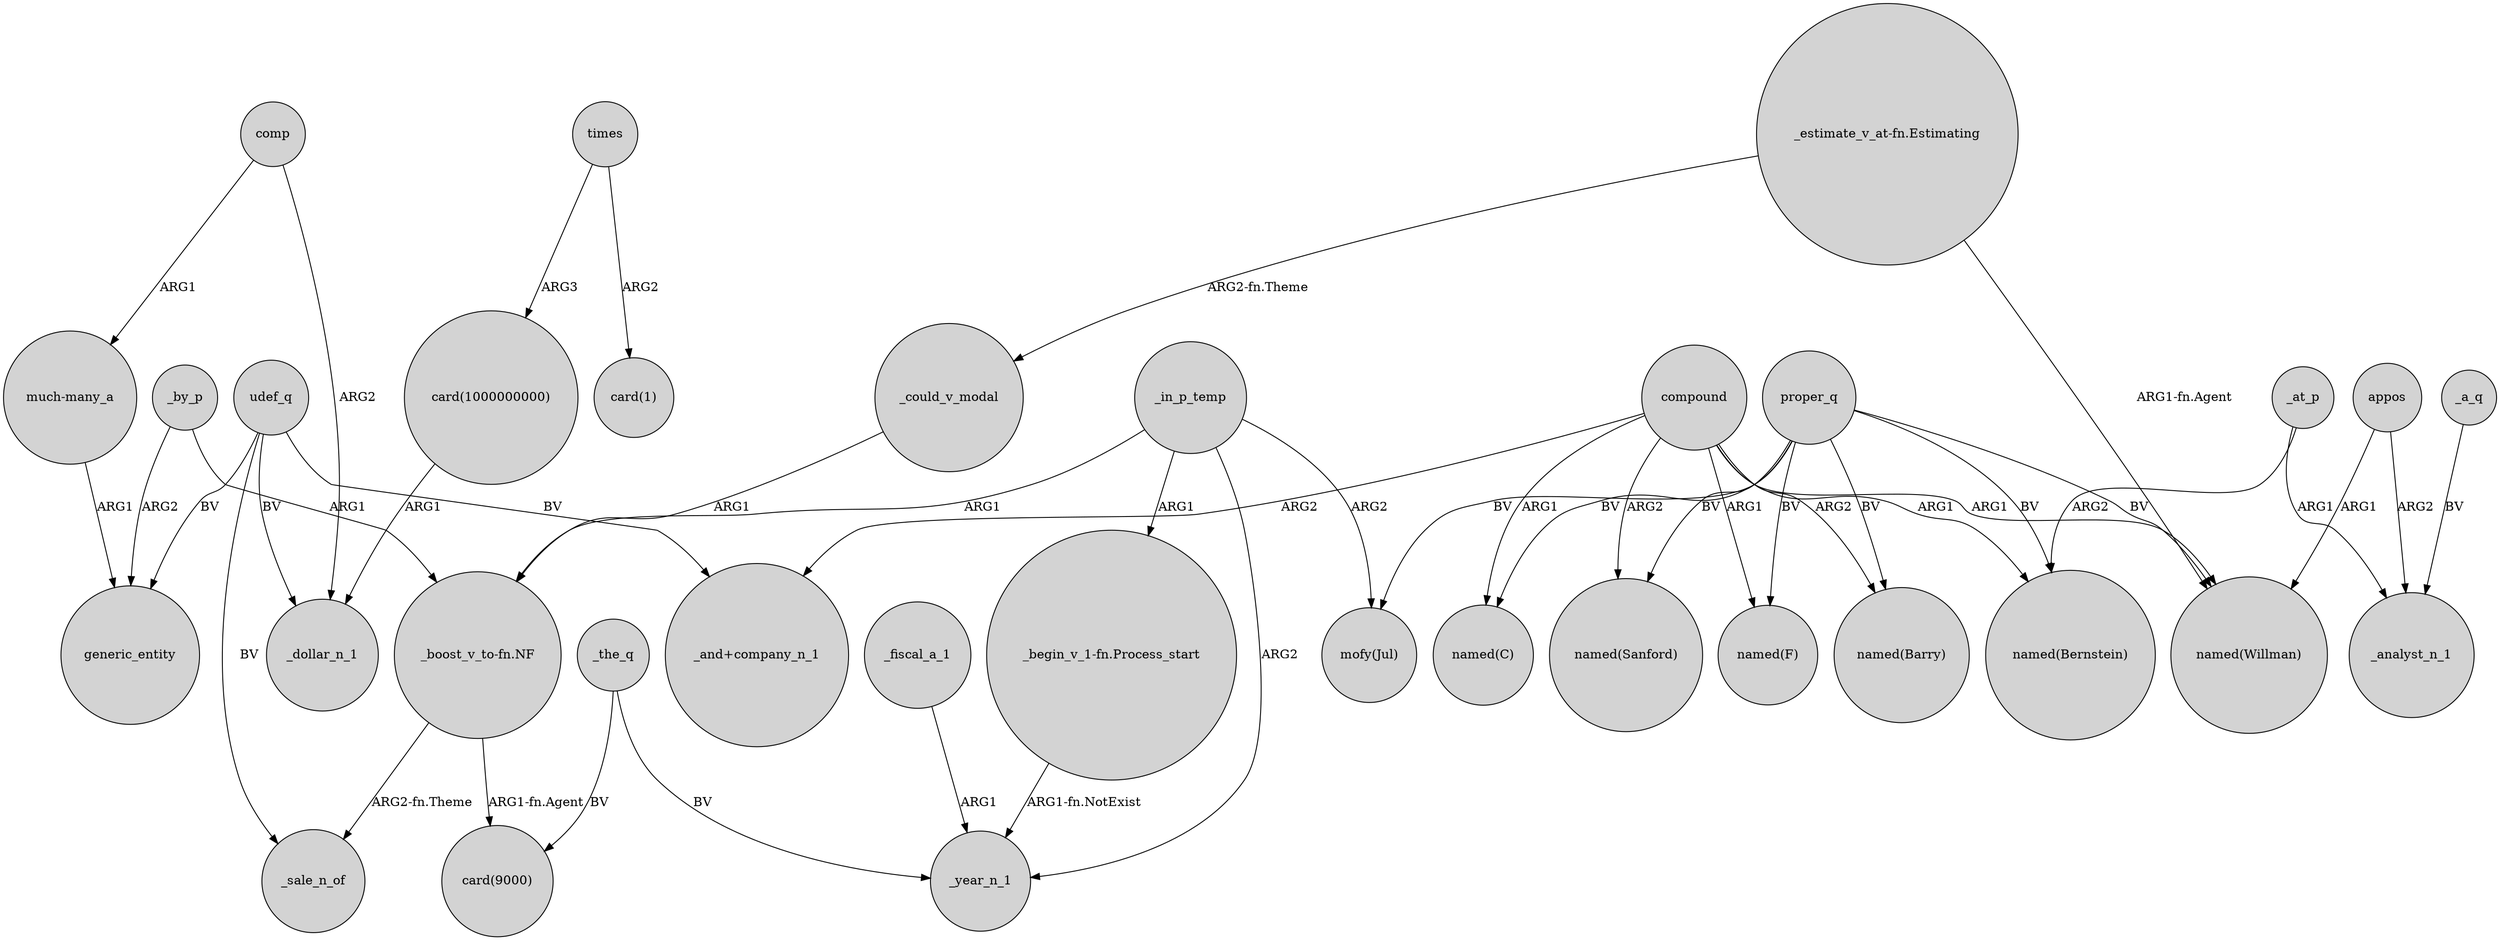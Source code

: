 digraph {
	node [shape=circle style=filled]
	compound -> "named(Bernstein)" [label=ARG1]
	proper_q -> "named(Bernstein)" [label=BV]
	proper_q -> "mofy(Jul)" [label=BV]
	"_estimate_v_at-fn.Estimating" -> _could_v_modal [label="ARG2-fn.Theme"]
	udef_q -> generic_entity [label=BV]
	_by_p -> generic_entity [label=ARG2]
	proper_q -> "named(Willman)" [label=BV]
	proper_q -> "named(F)" [label=BV]
	"much-many_a" -> generic_entity [label=ARG1]
	_in_p_temp -> "_boost_v_to-fn.NF" [label=ARG1]
	compound -> "named(Willman)" [label=ARG1]
	compound -> "named(Sanford)" [label=ARG2]
	compound -> "named(Barry)" [label=ARG2]
	"_boost_v_to-fn.NF" -> _sale_n_of [label="ARG2-fn.Theme"]
	times -> "card(1000000000)" [label=ARG3]
	_in_p_temp -> _year_n_1 [label=ARG2]
	_at_p -> _analyst_n_1 [label=ARG1]
	"_begin_v_1-fn.Process_start" -> _year_n_1 [label="ARG1-fn.NotExist"]
	appos -> _analyst_n_1 [label=ARG2]
	_in_p_temp -> "mofy(Jul)" [label=ARG2]
	comp -> "much-many_a" [label=ARG1]
	times -> "card(1)" [label=ARG2]
	compound -> "_and+company_n_1" [label=ARG2]
	_in_p_temp -> "_begin_v_1-fn.Process_start" [label=ARG1]
	"_boost_v_to-fn.NF" -> "card(9000)" [label="ARG1-fn.Agent"]
	compound -> "named(C)" [label=ARG1]
	proper_q -> "named(Sanford)" [label=BV]
	_the_q -> _year_n_1 [label=BV]
	udef_q -> _sale_n_of [label=BV]
	"_estimate_v_at-fn.Estimating" -> "named(Willman)" [label="ARG1-fn.Agent"]
	proper_q -> "named(C)" [label=BV]
	_at_p -> "named(Bernstein)" [label=ARG2]
	comp -> _dollar_n_1 [label=ARG2]
	udef_q -> "_and+company_n_1" [label=BV]
	_a_q -> _analyst_n_1 [label=BV]
	_could_v_modal -> "_boost_v_to-fn.NF" [label=ARG1]
	_fiscal_a_1 -> _year_n_1 [label=ARG1]
	proper_q -> "named(Barry)" [label=BV]
	"card(1000000000)" -> _dollar_n_1 [label=ARG1]
	_by_p -> "_boost_v_to-fn.NF" [label=ARG1]
	_the_q -> "card(9000)" [label=BV]
	compound -> "named(F)" [label=ARG1]
	udef_q -> _dollar_n_1 [label=BV]
	appos -> "named(Willman)" [label=ARG1]
}
